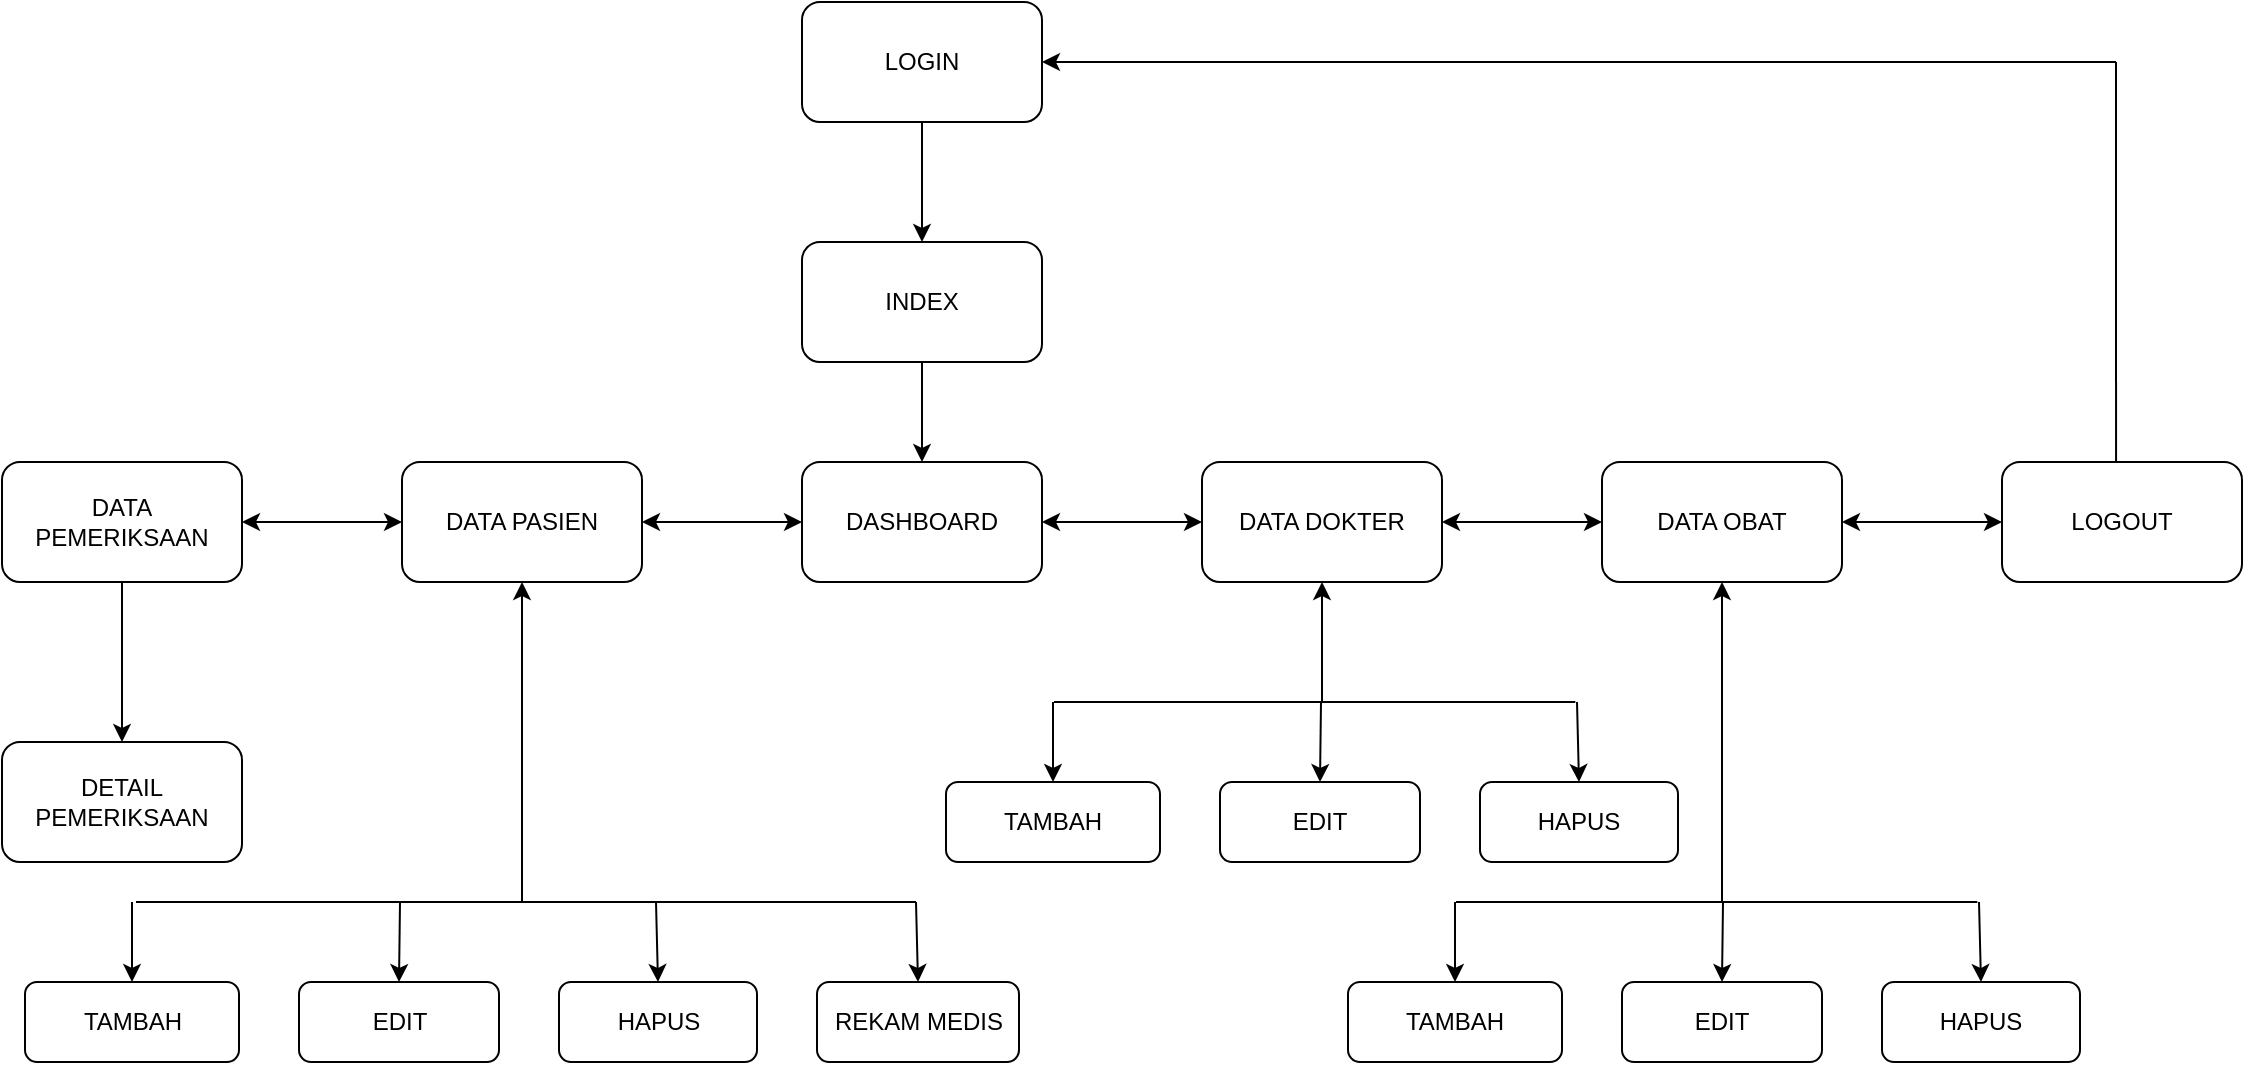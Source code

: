 <mxfile version="10.8.4" type="github"><diagram id="x7Li2M3mlKCXXxhkabmN" name="Page-1"><mxGraphModel dx="4740" dy="2460" grid="1" gridSize="10" guides="1" tooltips="1" connect="1" arrows="1" fold="1" page="1" pageScale="1" pageWidth="850" pageHeight="1100" math="0" shadow="0"><root><mxCell id="0"/><mxCell id="1" parent="0"/><mxCell id="xnGde391TlAyN75-Fq3a-2" value="INDEX" style="rounded=1;whiteSpace=wrap;html=1;" vertex="1" parent="1"><mxGeometry x="283" y="230" width="120" height="60" as="geometry"/></mxCell><mxCell id="xnGde391TlAyN75-Fq3a-3" value="LOGIN" style="rounded=1;whiteSpace=wrap;html=1;" vertex="1" parent="1"><mxGeometry x="283" y="110" width="120" height="60" as="geometry"/></mxCell><mxCell id="xnGde391TlAyN75-Fq3a-4" value="DASHBOARD" style="rounded=1;whiteSpace=wrap;html=1;" vertex="1" parent="1"><mxGeometry x="283" y="340" width="120" height="60" as="geometry"/></mxCell><mxCell id="xnGde391TlAyN75-Fq3a-5" value="DATA DOKTER" style="rounded=1;whiteSpace=wrap;html=1;" vertex="1" parent="1"><mxGeometry x="483" y="340" width="120" height="60" as="geometry"/></mxCell><mxCell id="xnGde391TlAyN75-Fq3a-6" value="DATA PASIEN" style="rounded=1;whiteSpace=wrap;html=1;" vertex="1" parent="1"><mxGeometry x="83" y="340" width="120" height="60" as="geometry"/></mxCell><mxCell id="xnGde391TlAyN75-Fq3a-27" value="TAMBAH" style="rounded=1;whiteSpace=wrap;html=1;" vertex="1" parent="1"><mxGeometry x="-105.5" y="600" width="107" height="40" as="geometry"/></mxCell><mxCell id="xnGde391TlAyN75-Fq3a-29" value="EDIT" style="rounded=1;whiteSpace=wrap;html=1;" vertex="1" parent="1"><mxGeometry x="31.5" y="600" width="100" height="40" as="geometry"/></mxCell><mxCell id="xnGde391TlAyN75-Fq3a-31" value="HAPUS" style="rounded=1;whiteSpace=wrap;html=1;" vertex="1" parent="1"><mxGeometry x="161.5" y="600" width="99" height="40" as="geometry"/></mxCell><mxCell id="xnGde391TlAyN75-Fq3a-33" value="REKAM MEDIS" style="rounded=1;whiteSpace=wrap;html=1;" vertex="1" parent="1"><mxGeometry x="290.5" y="600" width="101" height="40" as="geometry"/></mxCell><mxCell id="xnGde391TlAyN75-Fq3a-7" value="" style="endArrow=classic;startArrow=classic;html=1;entryX=0;entryY=0.5;entryDx=0;entryDy=0;exitX=1;exitY=0.5;exitDx=0;exitDy=0;" edge="1" parent="1" source="xnGde391TlAyN75-Fq3a-6" target="xnGde391TlAyN75-Fq3a-4"><mxGeometry width="50" height="50" relative="1" as="geometry"><mxPoint x="80" y="470" as="sourcePoint"/><mxPoint x="130" y="420" as="targetPoint"/></mxGeometry></mxCell><mxCell id="xnGde391TlAyN75-Fq3a-8" value="" style="endArrow=classic;startArrow=classic;html=1;entryX=0;entryY=0.5;entryDx=0;entryDy=0;exitX=1;exitY=0.5;exitDx=0;exitDy=0;" edge="1" parent="1" source="xnGde391TlAyN75-Fq3a-4" target="xnGde391TlAyN75-Fq3a-5"><mxGeometry width="50" height="50" relative="1" as="geometry"><mxPoint x="213" y="380" as="sourcePoint"/><mxPoint x="293" y="380" as="targetPoint"/></mxGeometry></mxCell><mxCell id="xnGde391TlAyN75-Fq3a-9" value="" style="endArrow=classic;html=1;entryX=0.5;entryY=0;entryDx=0;entryDy=0;exitX=0.5;exitY=1;exitDx=0;exitDy=0;" edge="1" parent="1" source="xnGde391TlAyN75-Fq3a-2" target="xnGde391TlAyN75-Fq3a-4"><mxGeometry width="50" height="50" relative="1" as="geometry"><mxPoint x="80" y="470" as="sourcePoint"/><mxPoint x="130" y="420" as="targetPoint"/></mxGeometry></mxCell><mxCell id="xnGde391TlAyN75-Fq3a-10" value="" style="endArrow=classic;html=1;entryX=0.5;entryY=0;entryDx=0;entryDy=0;exitX=0.5;exitY=1;exitDx=0;exitDy=0;" edge="1" parent="1" source="xnGde391TlAyN75-Fq3a-3" target="xnGde391TlAyN75-Fq3a-2"><mxGeometry width="50" height="50" relative="1" as="geometry"><mxPoint x="110" y="370" as="sourcePoint"/><mxPoint x="160" y="320" as="targetPoint"/></mxGeometry></mxCell><mxCell id="xnGde391TlAyN75-Fq3a-11" value="DATA OBAT" style="rounded=1;whiteSpace=wrap;html=1;" vertex="1" parent="1"><mxGeometry x="683" y="340" width="120" height="60" as="geometry"/></mxCell><mxCell id="xnGde391TlAyN75-Fq3a-26" value="" style="edgeStyle=orthogonalEdgeStyle;rounded=0;orthogonalLoop=1;jettySize=auto;html=1;strokeColor=#000000;" edge="1" parent="1" source="xnGde391TlAyN75-Fq3a-12" target="xnGde391TlAyN75-Fq3a-25"><mxGeometry relative="1" as="geometry"/></mxCell><mxCell id="xnGde391TlAyN75-Fq3a-12" value="DATA PEMERIKSAAN" style="rounded=1;whiteSpace=wrap;html=1;" vertex="1" parent="1"><mxGeometry x="-117" y="340" width="120" height="60" as="geometry"/></mxCell><mxCell id="xnGde391TlAyN75-Fq3a-25" value="DETAIL PEMERIKSAAN" style="rounded=1;whiteSpace=wrap;html=1;" vertex="1" parent="1"><mxGeometry x="-117" y="480" width="120" height="60" as="geometry"/></mxCell><mxCell id="xnGde391TlAyN75-Fq3a-13" value="LOGOUT" style="rounded=1;whiteSpace=wrap;html=1;" vertex="1" parent="1"><mxGeometry x="883" y="340" width="120" height="60" as="geometry"/></mxCell><mxCell id="xnGde391TlAyN75-Fq3a-14" value="" style="endArrow=classic;startArrow=classic;html=1;entryX=0;entryY=0.5;entryDx=0;entryDy=0;exitX=1;exitY=0.5;exitDx=0;exitDy=0;" edge="1" parent="1" source="xnGde391TlAyN75-Fq3a-5" target="xnGde391TlAyN75-Fq3a-11"><mxGeometry width="50" height="50" relative="1" as="geometry"><mxPoint x="620" y="340" as="sourcePoint"/><mxPoint x="493.235" y="380.412" as="targetPoint"/></mxGeometry></mxCell><mxCell id="xnGde391TlAyN75-Fq3a-15" value="" style="endArrow=classic;startArrow=classic;html=1;entryX=0;entryY=0.5;entryDx=0;entryDy=0;exitX=1;exitY=0.5;exitDx=0;exitDy=0;" edge="1" parent="1" source="xnGde391TlAyN75-Fq3a-11" target="xnGde391TlAyN75-Fq3a-13"><mxGeometry width="50" height="50" relative="1" as="geometry"><mxPoint x="423.235" y="390.412" as="sourcePoint"/><mxPoint x="503.235" y="390.412" as="targetPoint"/></mxGeometry></mxCell><mxCell id="xnGde391TlAyN75-Fq3a-16" value="" style="endArrow=classic;startArrow=classic;html=1;entryX=0;entryY=0.5;entryDx=0;entryDy=0;exitX=1;exitY=0.5;exitDx=0;exitDy=0;" edge="1" parent="1" source="xnGde391TlAyN75-Fq3a-12" target="xnGde391TlAyN75-Fq3a-6"><mxGeometry width="50" height="50" relative="1" as="geometry"><mxPoint x="433.235" y="400.412" as="sourcePoint"/><mxPoint x="513.235" y="400.412" as="targetPoint"/></mxGeometry></mxCell><mxCell id="xnGde391TlAyN75-Fq3a-17" value="" style="endArrow=classic;html=1;entryX=1;entryY=0.5;entryDx=0;entryDy=0;strokeColor=#000000;" edge="1" parent="1" target="xnGde391TlAyN75-Fq3a-3"><mxGeometry width="50" height="50" relative="1" as="geometry"><mxPoint x="940" y="140" as="sourcePoint"/><mxPoint x="210" y="420" as="targetPoint"/></mxGeometry></mxCell><mxCell id="xnGde391TlAyN75-Fq3a-18" value="" style="endArrow=none;html=1;exitX=0.5;exitY=0;exitDx=0;exitDy=0;" edge="1" parent="1"><mxGeometry width="50" height="50" relative="1" as="geometry"><mxPoint x="940.023" y="339.984" as="sourcePoint"/><mxPoint x="940" y="140" as="targetPoint"/></mxGeometry></mxCell><mxCell id="xnGde391TlAyN75-Fq3a-40" value="" style="endArrow=classic;html=1;strokeColor=#000000;entryX=0.5;entryY=1;entryDx=0;entryDy=0;" edge="1" parent="1" target="xnGde391TlAyN75-Fq3a-6"><mxGeometry width="50" height="50" relative="1" as="geometry"><mxPoint x="143" y="560" as="sourcePoint"/><mxPoint x="180" y="460" as="targetPoint"/></mxGeometry></mxCell><mxCell id="xnGde391TlAyN75-Fq3a-41" value="" style="endArrow=classic;html=1;strokeColor=#000000;entryX=0.5;entryY=0;entryDx=0;entryDy=0;" edge="1" parent="1" target="xnGde391TlAyN75-Fq3a-29"><mxGeometry width="50" height="50" relative="1" as="geometry"><mxPoint x="82" y="560" as="sourcePoint"/><mxPoint x="-70" y="660" as="targetPoint"/></mxGeometry></mxCell><mxCell id="xnGde391TlAyN75-Fq3a-42" value="" style="endArrow=classic;html=1;strokeColor=#000000;entryX=0.5;entryY=0;entryDx=0;entryDy=0;" edge="1" parent="1" target="xnGde391TlAyN75-Fq3a-31"><mxGeometry width="50" height="50" relative="1" as="geometry"><mxPoint x="210" y="560" as="sourcePoint"/><mxPoint x="91.857" y="609.857" as="targetPoint"/></mxGeometry></mxCell><mxCell id="xnGde391TlAyN75-Fq3a-43" value="" style="endArrow=classic;html=1;strokeColor=#000000;entryX=0.5;entryY=0;entryDx=0;entryDy=0;" edge="1" parent="1" target="xnGde391TlAyN75-Fq3a-33"><mxGeometry width="50" height="50" relative="1" as="geometry"><mxPoint x="340" y="560" as="sourcePoint"/><mxPoint x="220.429" y="609.857" as="targetPoint"/></mxGeometry></mxCell><mxCell id="xnGde391TlAyN75-Fq3a-44" value="" style="endArrow=classic;html=1;strokeColor=#000000;entryX=0.5;entryY=0;entryDx=0;entryDy=0;" edge="1" parent="1" target="xnGde391TlAyN75-Fq3a-27"><mxGeometry width="50" height="50" relative="1" as="geometry"><mxPoint x="-52" y="560" as="sourcePoint"/><mxPoint x="91.857" y="609.857" as="targetPoint"/></mxGeometry></mxCell><mxCell id="xnGde391TlAyN75-Fq3a-45" value="" style="endArrow=none;html=1;strokeColor=#000000;" edge="1" parent="1"><mxGeometry width="50" height="50" relative="1" as="geometry"><mxPoint x="-50" y="560" as="sourcePoint"/><mxPoint x="340" y="560" as="targetPoint"/></mxGeometry></mxCell><mxCell id="xnGde391TlAyN75-Fq3a-46" value="TAMBAH" style="rounded=1;whiteSpace=wrap;html=1;" vertex="1" parent="1"><mxGeometry x="355" y="500" width="107" height="40" as="geometry"/></mxCell><mxCell id="xnGde391TlAyN75-Fq3a-47" value="EDIT" style="rounded=1;whiteSpace=wrap;html=1;" vertex="1" parent="1"><mxGeometry x="492" y="500" width="100" height="40" as="geometry"/></mxCell><mxCell id="xnGde391TlAyN75-Fq3a-48" value="HAPUS" style="rounded=1;whiteSpace=wrap;html=1;" vertex="1" parent="1"><mxGeometry x="622" y="500" width="99" height="40" as="geometry"/></mxCell><mxCell id="xnGde391TlAyN75-Fq3a-49" value="" style="endArrow=classic;html=1;strokeColor=#000000;entryX=0.5;entryY=0;entryDx=0;entryDy=0;" edge="1" target="xnGde391TlAyN75-Fq3a-47" parent="1"><mxGeometry width="50" height="50" relative="1" as="geometry"><mxPoint x="542.5" y="460" as="sourcePoint"/><mxPoint x="390.5" y="560" as="targetPoint"/></mxGeometry></mxCell><mxCell id="xnGde391TlAyN75-Fq3a-50" value="" style="endArrow=classic;html=1;strokeColor=#000000;entryX=0.5;entryY=0;entryDx=0;entryDy=0;" edge="1" target="xnGde391TlAyN75-Fq3a-48" parent="1"><mxGeometry width="50" height="50" relative="1" as="geometry"><mxPoint x="670.5" y="460" as="sourcePoint"/><mxPoint x="552.357" y="509.857" as="targetPoint"/></mxGeometry></mxCell><mxCell id="xnGde391TlAyN75-Fq3a-51" value="" style="endArrow=classic;html=1;strokeColor=#000000;entryX=0.5;entryY=0;entryDx=0;entryDy=0;" edge="1" target="xnGde391TlAyN75-Fq3a-46" parent="1"><mxGeometry width="50" height="50" relative="1" as="geometry"><mxPoint x="408.5" y="460" as="sourcePoint"/><mxPoint x="552.357" y="509.857" as="targetPoint"/></mxGeometry></mxCell><mxCell id="xnGde391TlAyN75-Fq3a-52" value="" style="endArrow=classic;html=1;strokeColor=#000000;entryX=0.5;entryY=1;entryDx=0;entryDy=0;" edge="1" parent="1" target="xnGde391TlAyN75-Fq3a-5"><mxGeometry width="50" height="50" relative="1" as="geometry"><mxPoint x="543" y="460" as="sourcePoint"/><mxPoint x="-70" y="660" as="targetPoint"/></mxGeometry></mxCell><mxCell id="xnGde391TlAyN75-Fq3a-53" value="" style="endArrow=none;html=1;strokeColor=#000000;" edge="1" parent="1"><mxGeometry width="50" height="50" relative="1" as="geometry"><mxPoint x="409" y="460" as="sourcePoint"/><mxPoint x="669.667" y="460" as="targetPoint"/></mxGeometry></mxCell><mxCell id="xnGde391TlAyN75-Fq3a-54" value="TAMBAH" style="rounded=1;whiteSpace=wrap;html=1;" vertex="1" parent="1"><mxGeometry x="556" y="600" width="107" height="40" as="geometry"/></mxCell><mxCell id="xnGde391TlAyN75-Fq3a-55" value="EDIT" style="rounded=1;whiteSpace=wrap;html=1;" vertex="1" parent="1"><mxGeometry x="693" y="600" width="100" height="40" as="geometry"/></mxCell><mxCell id="xnGde391TlAyN75-Fq3a-56" value="HAPUS" style="rounded=1;whiteSpace=wrap;html=1;" vertex="1" parent="1"><mxGeometry x="823" y="600" width="99" height="40" as="geometry"/></mxCell><mxCell id="xnGde391TlAyN75-Fq3a-57" value="" style="endArrow=classic;html=1;strokeColor=#000000;entryX=0.5;entryY=0;entryDx=0;entryDy=0;" edge="1" target="xnGde391TlAyN75-Fq3a-55" parent="1"><mxGeometry width="50" height="50" relative="1" as="geometry"><mxPoint x="743.5" y="560" as="sourcePoint"/><mxPoint x="591.5" y="660" as="targetPoint"/></mxGeometry></mxCell><mxCell id="xnGde391TlAyN75-Fq3a-58" value="" style="endArrow=classic;html=1;strokeColor=#000000;entryX=0.5;entryY=0;entryDx=0;entryDy=0;" edge="1" target="xnGde391TlAyN75-Fq3a-56" parent="1"><mxGeometry width="50" height="50" relative="1" as="geometry"><mxPoint x="871.5" y="560" as="sourcePoint"/><mxPoint x="753.357" y="609.857" as="targetPoint"/></mxGeometry></mxCell><mxCell id="xnGde391TlAyN75-Fq3a-59" value="" style="endArrow=classic;html=1;strokeColor=#000000;entryX=0.5;entryY=0;entryDx=0;entryDy=0;" edge="1" target="xnGde391TlAyN75-Fq3a-54" parent="1"><mxGeometry width="50" height="50" relative="1" as="geometry"><mxPoint x="609.5" y="560" as="sourcePoint"/><mxPoint x="753.357" y="609.857" as="targetPoint"/></mxGeometry></mxCell><mxCell id="xnGde391TlAyN75-Fq3a-60" value="" style="endArrow=none;html=1;strokeColor=#000000;" edge="1" parent="1"><mxGeometry width="50" height="50" relative="1" as="geometry"><mxPoint x="610" y="560" as="sourcePoint"/><mxPoint x="870.667" y="560" as="targetPoint"/></mxGeometry></mxCell><mxCell id="xnGde391TlAyN75-Fq3a-62" value="" style="endArrow=classic;html=1;strokeColor=#000000;entryX=0.5;entryY=1;entryDx=0;entryDy=0;" edge="1" parent="1" target="xnGde391TlAyN75-Fq3a-11"><mxGeometry width="50" height="50" relative="1" as="geometry"><mxPoint x="743" y="560" as="sourcePoint"/><mxPoint x="410" y="770" as="targetPoint"/></mxGeometry></mxCell></root></mxGraphModel></diagram></mxfile>